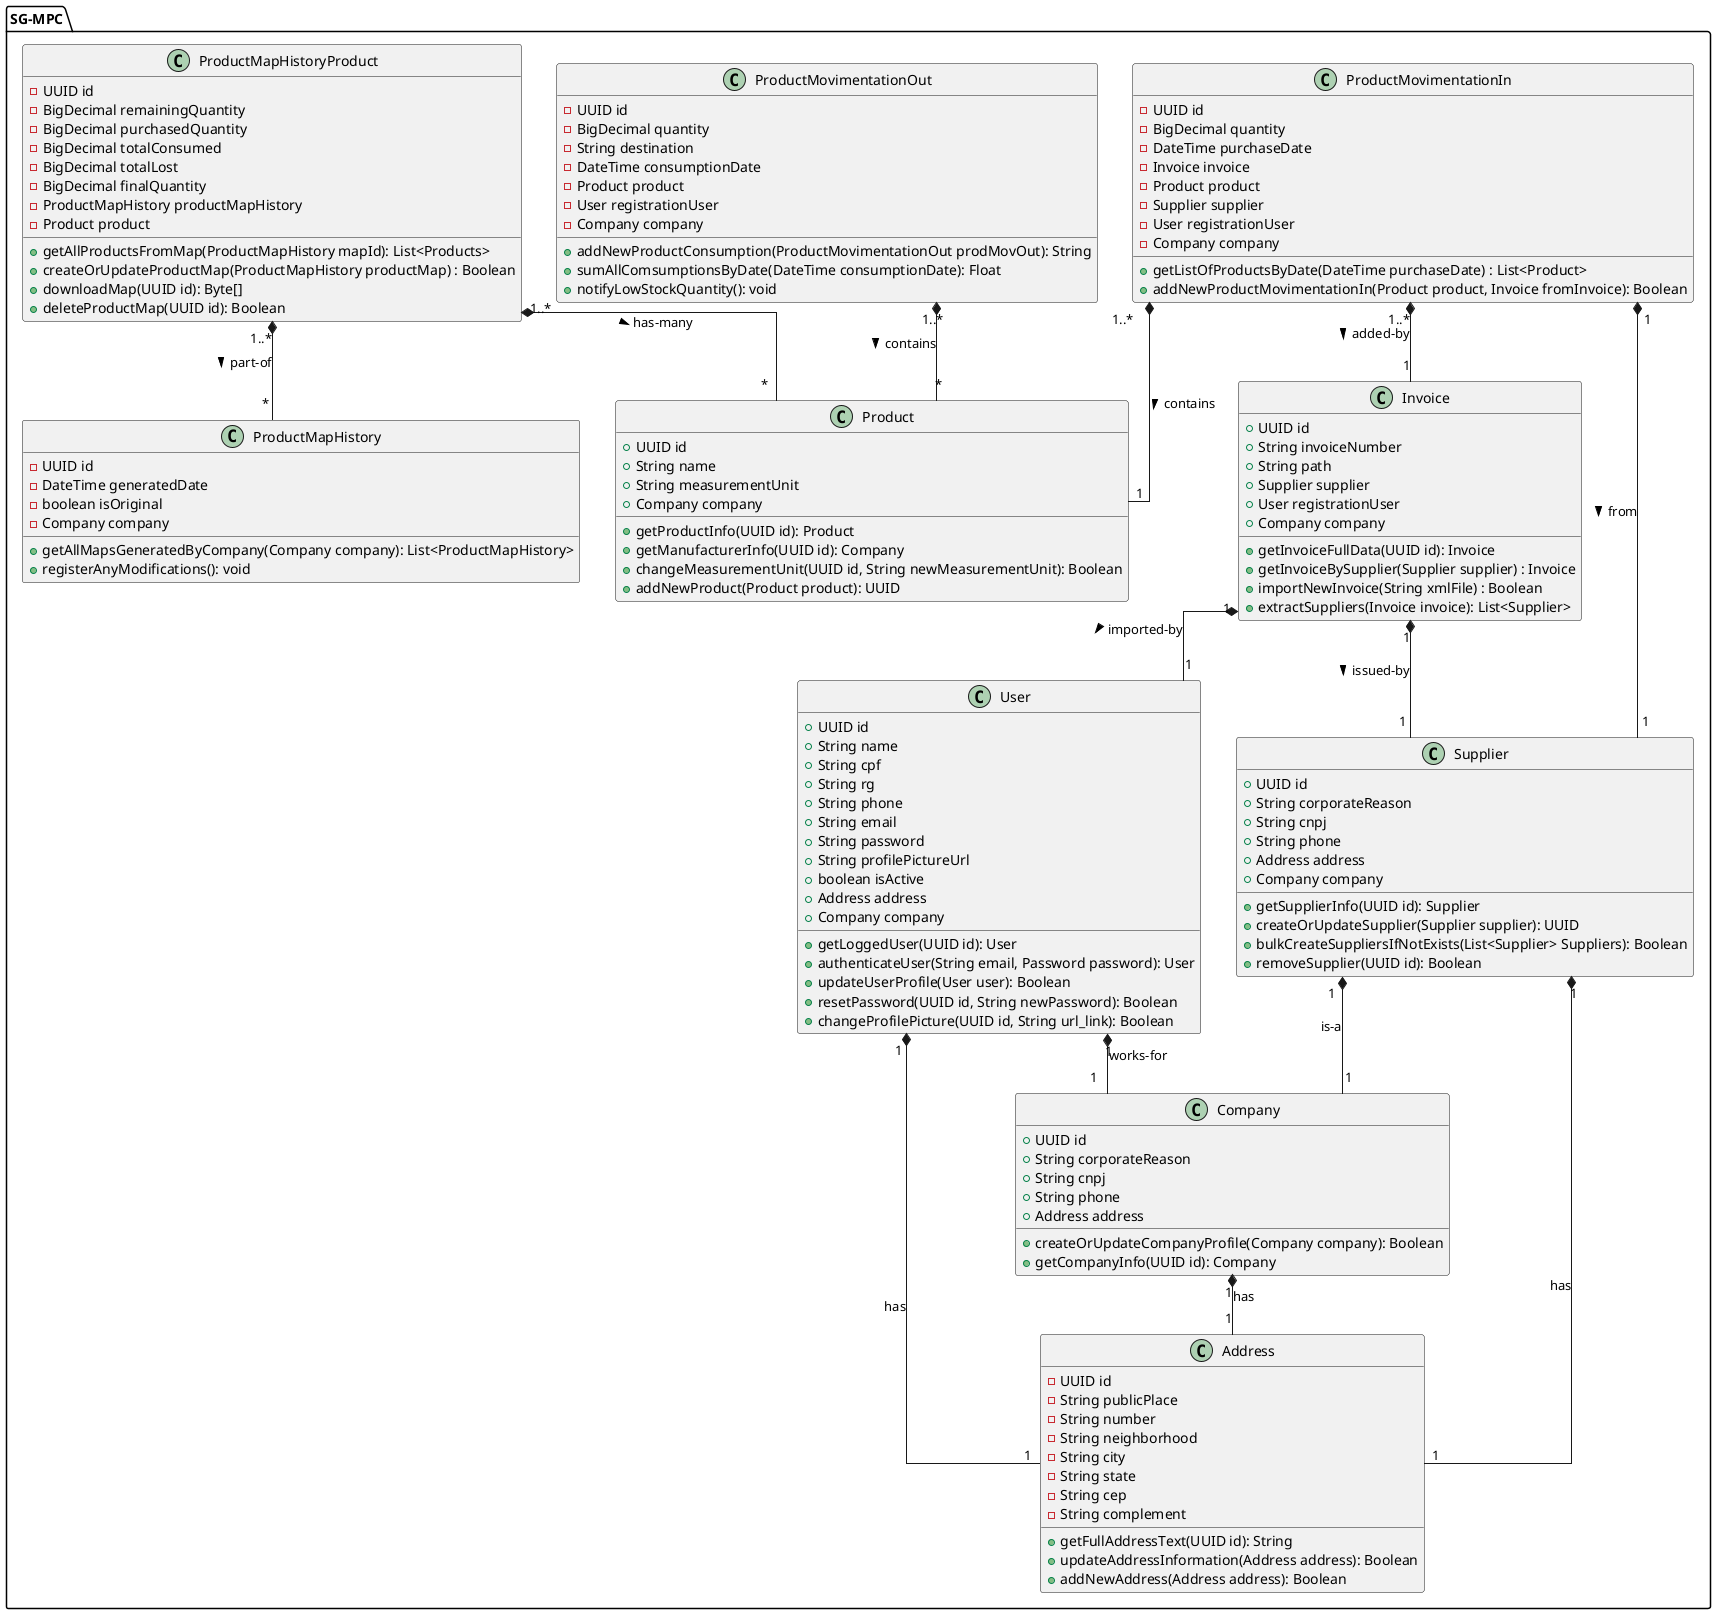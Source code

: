 @startuml controlled_map_generator_class_diagram
skinparam linetype ortho

package SG-MPC {

    class Address {
        - UUID id
        - String publicPlace
        - String number
        - String neighborhood
        - String city
        - String state
        - String cep
        - String complement

        + getFullAddressText(UUID id): String
        + updateAddressInformation(Address address): Boolean
        + addNewAddress(Address address): Boolean
    }

    class Company {
        + UUID id
        + String corporateReason
        + String cnpj
        + String phone
        + Address address

        + createOrUpdateCompanyProfile(Company company): Boolean
        + getCompanyInfo(UUID id): Company
    }

    class Supplier {
        + UUID id
        + String corporateReason
        + String cnpj
        + String phone
        + Address address
        + Company company

        + getSupplierInfo(UUID id): Supplier
        + createOrUpdateSupplier(Supplier supplier): UUID
        + bulkCreateSuppliersIfNotExists(List<Supplier> Suppliers): Boolean
        + removeSupplier(UUID id): Boolean
    }

    class User {
        + UUID id
        + String name
        + String cpf
        + String rg
        + String phone
        + String email
        + String password
        + String profilePictureUrl
        + boolean isActive
        + Address address
        + Company company

        + getLoggedUser(UUID id): User
        + authenticateUser(String email, Password password): User
        + updateUserProfile(User user): Boolean
        + resetPassword(UUID id, String newPassword): Boolean
        + changeProfilePicture(UUID id, String url_link): Boolean
    }

    class Product {
        + UUID id
        + String name
        + String measurementUnit
        + Company company

        + getProductInfo(UUID id): Product
        + getManufacturerInfo(UUID id): Company
        + changeMeasurementUnit(UUID id, String newMeasurementUnit): Boolean
        + addNewProduct(Product product): UUID
    }

    class Invoice {
        + UUID id
        + String invoiceNumber
        + String path
        + Supplier supplier
        + User registrationUser
        + Company company

        + getInvoiceFullData(UUID id): Invoice
        + getInvoiceBySupplier(Supplier supplier) : Invoice
        + importNewInvoice(String xmlFile) : Boolean
        + extractSuppliers(Invoice invoice): List<Supplier>
    }

    class ProductMovimentationIn {
        - UUID id
        - BigDecimal quantity
        - DateTime purchaseDate
        - Invoice invoice
        - Product product
        - Supplier supplier
        - User registrationUser
        - Company company

        + getListOfProductsByDate(DateTime purchaseDate) : List<Product>
        + addNewProductMovimentationIn(Product product, Invoice fromInvoice): Boolean
    }

    class ProductMovimentationOut {
        - UUID id
        - BigDecimal quantity
        - String destination
        - DateTime consumptionDate
        - Product product
        - User registrationUser
        - Company company

        + addNewProductConsumption(ProductMovimentationOut prodMovOut): String
        + sumAllComsumptionsByDate(DateTime consumptionDate): Float
        + notifyLowStockQuantity(): void
    }

    class ProductMapHistoryProduct {
        - UUID id
        - BigDecimal remainingQuantity
        - BigDecimal purchasedQuantity
        - BigDecimal totalConsumed
        - BigDecimal totalLost
        - BigDecimal finalQuantity
        - ProductMapHistory productMapHistory
        - Product product

        + getAllProductsFromMap(ProductMapHistory mapId): List<Products>
        + createOrUpdateProductMap(ProductMapHistory productMap) : Boolean
        + downloadMap(UUID id): Byte[]
        + deleteProductMap(UUID id): Boolean
    }

    class ProductMapHistory {
        - UUID id
        - DateTime generatedDate
        - boolean isOriginal
        - Company company

        + getAllMapsGeneratedByCompany(Company company): List<ProductMapHistory>
        + registerAnyModifications(): void
    }


    Company "1" *-- "1" Address : has
    User "1" *-- "1" Address : has
    User "1" *-- "1" Company : works-for
    Supplier "1" *-- "1" Address : has
    Supplier "1" *-- "1" Company : is-a
    Invoice "1" *-- "1" Supplier : issued-by >
    Invoice "1" *-- "1" User : imported-by >
    ProductMovimentationIn "1..*" *-- "1" Invoice : added-by >
    ProductMovimentationIn "1..*" *-- "1" Product : contains >
    ProductMovimentationIn "1" *-- "1" Supplier : from >
    ProductMovimentationIn "1..*" o-[hidden]- "1" User : registered-by >
    ProductMovimentationOut "1..*" *-- "*" Product : contains >
    ProductMovimentationOut "1..*" o-[hidden]- "1" User : registered-by >
    ProductMapHistoryProduct "1..*" *-- "*" ProductMapHistory : part-of >
    ProductMapHistoryProduct "1..*" *-- "*" Product : has-many >
}

@enduml